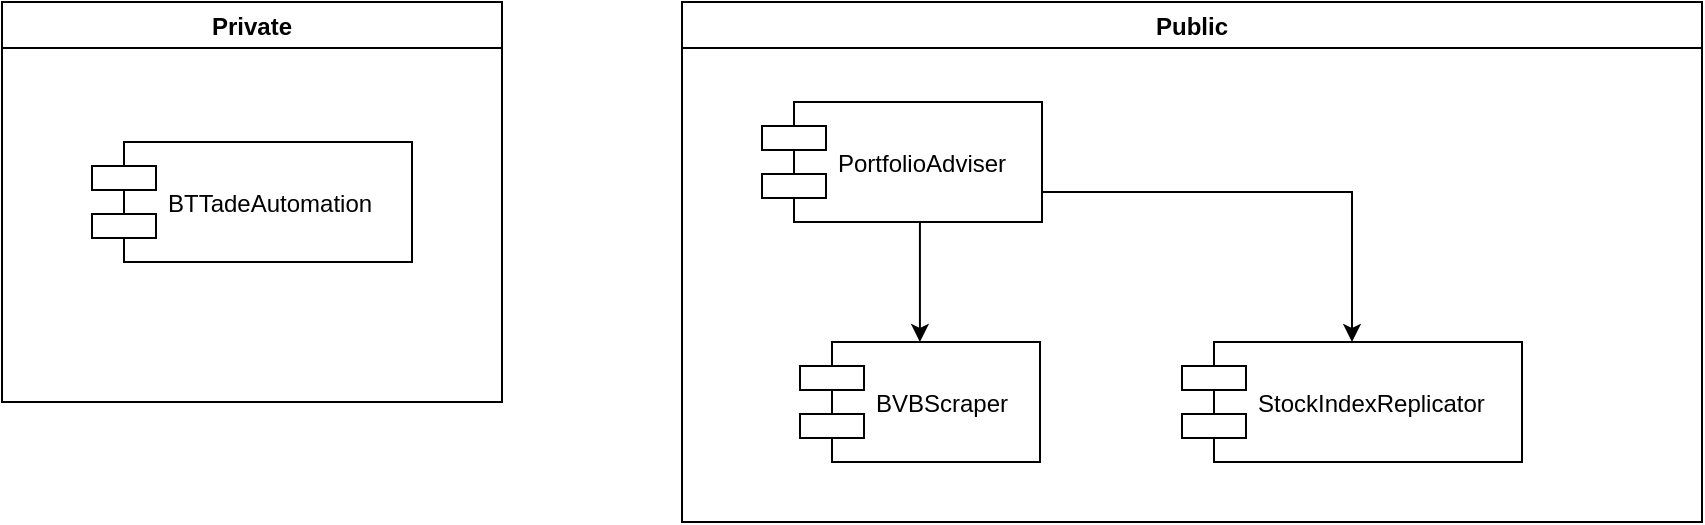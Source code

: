 <mxfile version="12.2.0" type="github" pages="1">
  <diagram id="41vX9rhFFut6uzJ6-qbA" name="Page-1">
    <mxGraphModel dx="1422" dy="762" grid="1" gridSize="10" guides="1" tooltips="1" connect="1" arrows="1" fold="1" page="1" pageScale="1" pageWidth="1100" pageHeight="850" math="0" shadow="0">
      <root>
        <mxCell id="0"/>
        <mxCell id="1" parent="0"/>
        <mxCell id="7ri1AV-WvSs6LCoEwiD--1" value="Private" style="swimlane;" vertex="1" parent="1">
          <mxGeometry x="150" y="120" width="250" height="200" as="geometry"/>
        </mxCell>
        <mxCell id="7ri1AV-WvSs6LCoEwiD--2" value="BTTadeAutomation" style="shape=component;align=left;spacingLeft=36;" vertex="1" parent="7ri1AV-WvSs6LCoEwiD--1">
          <mxGeometry x="45" y="70" width="160" height="60" as="geometry"/>
        </mxCell>
        <mxCell id="7ri1AV-WvSs6LCoEwiD--3" value="Public" style="swimlane;" vertex="1" parent="1">
          <mxGeometry x="490" y="120" width="510" height="260" as="geometry"/>
        </mxCell>
        <mxCell id="7ri1AV-WvSs6LCoEwiD--4" style="edgeStyle=orthogonalEdgeStyle;rounded=0;orthogonalLoop=1;jettySize=auto;html=1;exitX=0.564;exitY=0.983;exitDx=0;exitDy=0;exitPerimeter=0;" edge="1" parent="7ri1AV-WvSs6LCoEwiD--3" source="7ri1AV-WvSs6LCoEwiD--6" target="7ri1AV-WvSs6LCoEwiD--7">
          <mxGeometry relative="1" as="geometry"/>
        </mxCell>
        <mxCell id="7ri1AV-WvSs6LCoEwiD--5" style="edgeStyle=orthogonalEdgeStyle;rounded=0;orthogonalLoop=1;jettySize=auto;html=1;exitX=1;exitY=0.75;exitDx=0;exitDy=0;" edge="1" parent="7ri1AV-WvSs6LCoEwiD--3" source="7ri1AV-WvSs6LCoEwiD--6" target="7ri1AV-WvSs6LCoEwiD--8">
          <mxGeometry relative="1" as="geometry">
            <mxPoint x="170" y="190" as="targetPoint"/>
          </mxGeometry>
        </mxCell>
        <mxCell id="7ri1AV-WvSs6LCoEwiD--6" value="PortfolioAdviser" style="shape=component;align=left;spacingLeft=36;" vertex="1" parent="7ri1AV-WvSs6LCoEwiD--3">
          <mxGeometry x="40" y="50" width="140" height="60" as="geometry"/>
        </mxCell>
        <mxCell id="7ri1AV-WvSs6LCoEwiD--7" value="BVBScraper" style="shape=component;align=left;spacingLeft=36;" vertex="1" parent="7ri1AV-WvSs6LCoEwiD--3">
          <mxGeometry x="59" y="170" width="120" height="60" as="geometry"/>
        </mxCell>
        <mxCell id="7ri1AV-WvSs6LCoEwiD--8" value="StockIndexReplicator" style="shape=component;align=left;spacingLeft=36;" vertex="1" parent="7ri1AV-WvSs6LCoEwiD--3">
          <mxGeometry x="250" y="170" width="170" height="60" as="geometry"/>
        </mxCell>
      </root>
    </mxGraphModel>
  </diagram>
</mxfile>
